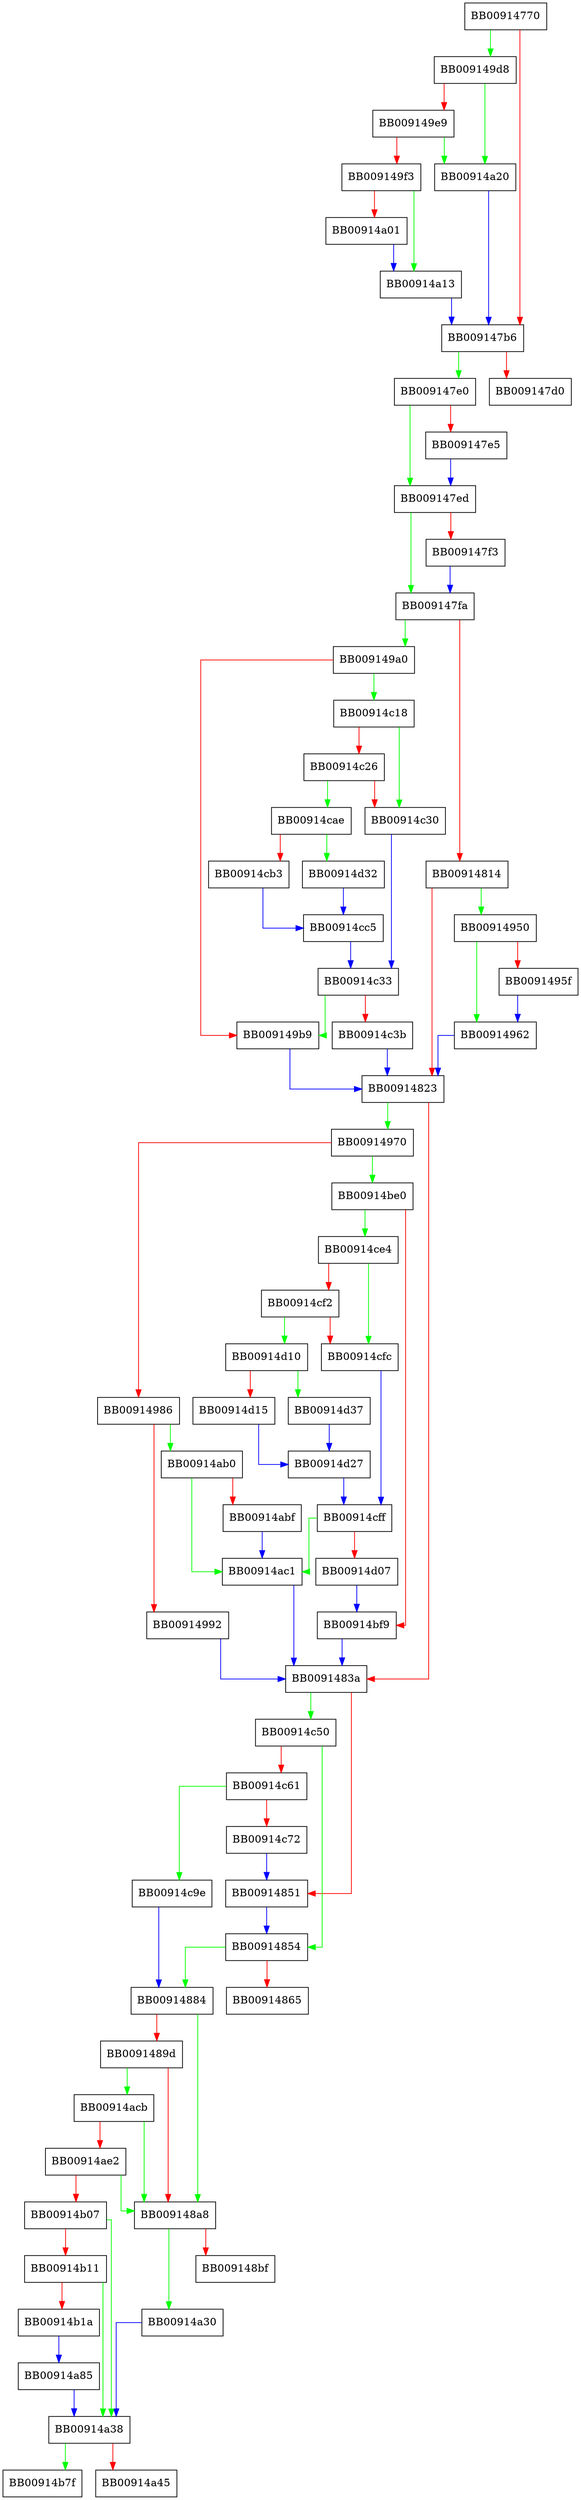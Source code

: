 digraph __parse_one_specwc {
  node [shape="box"];
  graph [splines=ortho];
  BB00914770 -> BB009149d8 [color="green"];
  BB00914770 -> BB009147b6 [color="red"];
  BB009147b6 -> BB009147e0 [color="green"];
  BB009147b6 -> BB009147d0 [color="red"];
  BB009147e0 -> BB009147ed [color="green"];
  BB009147e0 -> BB009147e5 [color="red"];
  BB009147e5 -> BB009147ed [color="blue"];
  BB009147ed -> BB009147fa [color="green"];
  BB009147ed -> BB009147f3 [color="red"];
  BB009147f3 -> BB009147fa [color="blue"];
  BB009147fa -> BB009149a0 [color="green"];
  BB009147fa -> BB00914814 [color="red"];
  BB00914814 -> BB00914950 [color="green"];
  BB00914814 -> BB00914823 [color="red"];
  BB00914823 -> BB00914970 [color="green"];
  BB00914823 -> BB0091483a [color="red"];
  BB0091483a -> BB00914c50 [color="green"];
  BB0091483a -> BB00914851 [color="red"];
  BB00914851 -> BB00914854 [color="blue"];
  BB00914854 -> BB00914884 [color="green"];
  BB00914854 -> BB00914865 [color="red"];
  BB00914884 -> BB009148a8 [color="green"];
  BB00914884 -> BB0091489d [color="red"];
  BB0091489d -> BB00914acb [color="green"];
  BB0091489d -> BB009148a8 [color="red"];
  BB009148a8 -> BB00914a30 [color="green"];
  BB009148a8 -> BB009148bf [color="red"];
  BB00914950 -> BB00914962 [color="green"];
  BB00914950 -> BB0091495f [color="red"];
  BB0091495f -> BB00914962 [color="blue"];
  BB00914962 -> BB00914823 [color="blue"];
  BB00914970 -> BB00914be0 [color="green"];
  BB00914970 -> BB00914986 [color="red"];
  BB00914986 -> BB00914ab0 [color="green"];
  BB00914986 -> BB00914992 [color="red"];
  BB00914992 -> BB0091483a [color="blue"];
  BB009149a0 -> BB00914c18 [color="green"];
  BB009149a0 -> BB009149b9 [color="red"];
  BB009149b9 -> BB00914823 [color="blue"];
  BB009149d8 -> BB00914a20 [color="green"];
  BB009149d8 -> BB009149e9 [color="red"];
  BB009149e9 -> BB00914a20 [color="green"];
  BB009149e9 -> BB009149f3 [color="red"];
  BB009149f3 -> BB00914a13 [color="green"];
  BB009149f3 -> BB00914a01 [color="red"];
  BB00914a01 -> BB00914a13 [color="blue"];
  BB00914a13 -> BB009147b6 [color="blue"];
  BB00914a20 -> BB009147b6 [color="blue"];
  BB00914a30 -> BB00914a38 [color="blue"];
  BB00914a38 -> BB00914b7f [color="green"];
  BB00914a38 -> BB00914a45 [color="red"];
  BB00914a85 -> BB00914a38 [color="blue"];
  BB00914ab0 -> BB00914ac1 [color="green"];
  BB00914ab0 -> BB00914abf [color="red"];
  BB00914abf -> BB00914ac1 [color="blue"];
  BB00914ac1 -> BB0091483a [color="blue"];
  BB00914acb -> BB009148a8 [color="green"];
  BB00914acb -> BB00914ae2 [color="red"];
  BB00914ae2 -> BB009148a8 [color="green"];
  BB00914ae2 -> BB00914b07 [color="red"];
  BB00914b07 -> BB00914a38 [color="green"];
  BB00914b07 -> BB00914b11 [color="red"];
  BB00914b11 -> BB00914a38 [color="green"];
  BB00914b11 -> BB00914b1a [color="red"];
  BB00914b1a -> BB00914a85 [color="blue"];
  BB00914be0 -> BB00914ce4 [color="green"];
  BB00914be0 -> BB00914bf9 [color="red"];
  BB00914bf9 -> BB0091483a [color="blue"];
  BB00914c18 -> BB00914c30 [color="green"];
  BB00914c18 -> BB00914c26 [color="red"];
  BB00914c26 -> BB00914cae [color="green"];
  BB00914c26 -> BB00914c30 [color="red"];
  BB00914c30 -> BB00914c33 [color="blue"];
  BB00914c33 -> BB009149b9 [color="green"];
  BB00914c33 -> BB00914c3b [color="red"];
  BB00914c3b -> BB00914823 [color="blue"];
  BB00914c50 -> BB00914854 [color="green"];
  BB00914c50 -> BB00914c61 [color="red"];
  BB00914c61 -> BB00914c9e [color="green"];
  BB00914c61 -> BB00914c72 [color="red"];
  BB00914c72 -> BB00914851 [color="blue"];
  BB00914c9e -> BB00914884 [color="blue"];
  BB00914cae -> BB00914d32 [color="green"];
  BB00914cae -> BB00914cb3 [color="red"];
  BB00914cb3 -> BB00914cc5 [color="blue"];
  BB00914cc5 -> BB00914c33 [color="blue"];
  BB00914ce4 -> BB00914cfc [color="green"];
  BB00914ce4 -> BB00914cf2 [color="red"];
  BB00914cf2 -> BB00914d10 [color="green"];
  BB00914cf2 -> BB00914cfc [color="red"];
  BB00914cfc -> BB00914cff [color="blue"];
  BB00914cff -> BB00914ac1 [color="green"];
  BB00914cff -> BB00914d07 [color="red"];
  BB00914d07 -> BB00914bf9 [color="blue"];
  BB00914d10 -> BB00914d37 [color="green"];
  BB00914d10 -> BB00914d15 [color="red"];
  BB00914d15 -> BB00914d27 [color="blue"];
  BB00914d27 -> BB00914cff [color="blue"];
  BB00914d32 -> BB00914cc5 [color="blue"];
  BB00914d37 -> BB00914d27 [color="blue"];
}